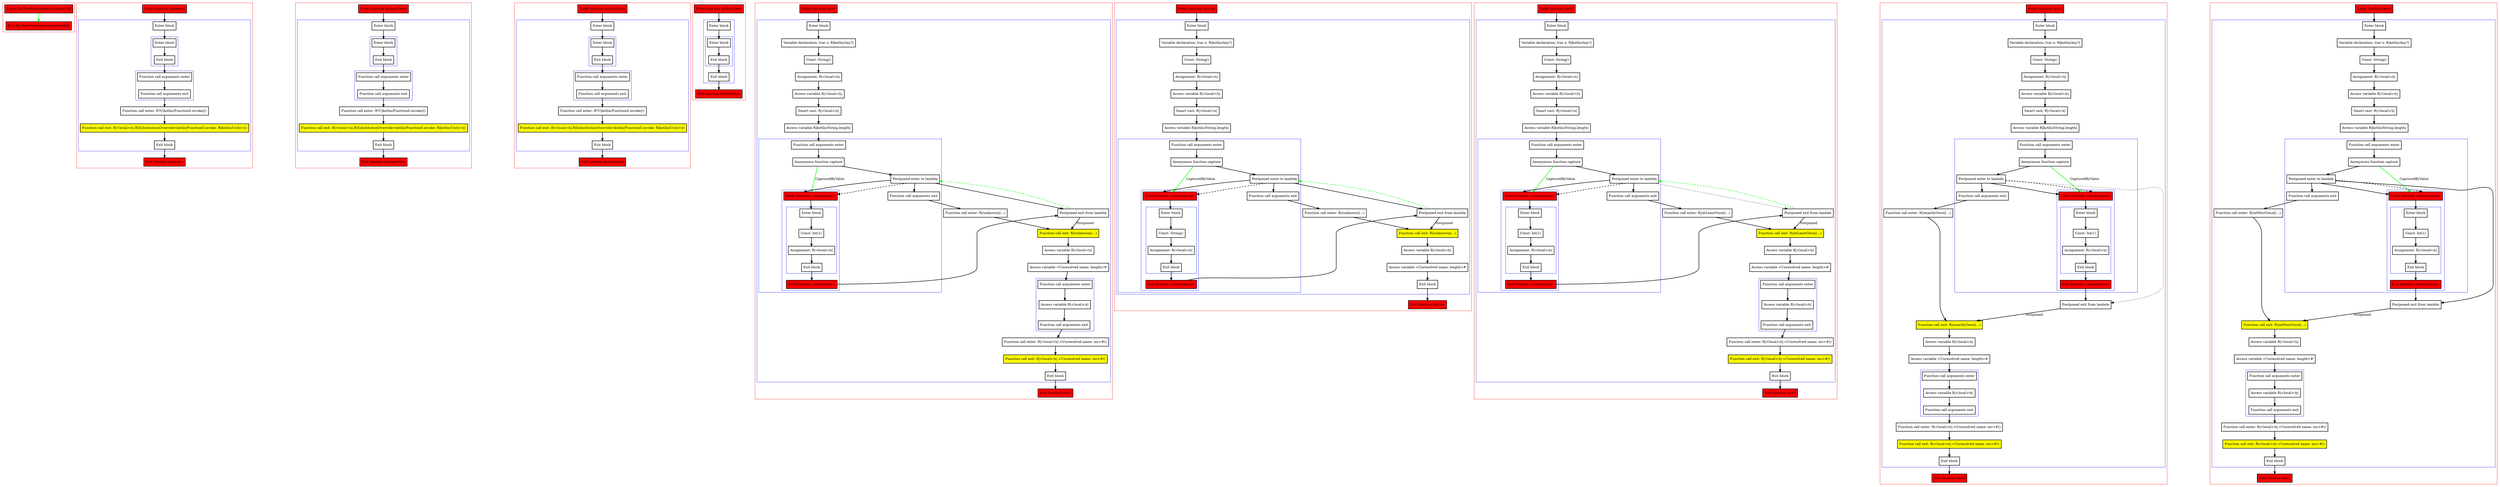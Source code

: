 digraph flowFromInplaceLambda3_kt {
    graph [nodesep=3]
    node [shape=box penwidth=2]
    edge [penwidth=2]

    subgraph cluster_0 {
        color=red
        0 [label="Enter file flowFromInplaceLambda3.kt" style="filled" fillcolor=red];
        1 [label="Exit file flowFromInplaceLambda3.kt" style="filled" fillcolor=red];
    }
    0 -> {1} [color=green];

    subgraph cluster_1 {
        color=red
        2 [label="Enter function unknown" style="filled" fillcolor=red];
        subgraph cluster_2 {
            color=blue
            3 [label="Enter block"];
            subgraph cluster_3 {
                color=blue
                4 [label="Enter block"];
                5 [label="Exit block"];
            }
            subgraph cluster_4 {
                color=blue
                6 [label="Function call arguments enter"];
                7 [label="Function call arguments exit"];
            }
            8 [label="Function call enter: R?C|kotlin/Function0.invoke|()"];
            9 [label="Function call exit: R|<local>/x|.R|SubstitutionOverride<kotlin/Function0.invoke: R|kotlin/Unit|>|()" style="filled" fillcolor=yellow];
            10 [label="Exit block"];
        }
        11 [label="Exit function unknown" style="filled" fillcolor=red];
    }
    2 -> {3};
    3 -> {4};
    4 -> {5};
    5 -> {6};
    6 -> {7};
    7 -> {8};
    8 -> {9};
    9 -> {10};
    10 -> {11};

    subgraph cluster_5 {
        color=red
        12 [label="Enter function atLeastOnce" style="filled" fillcolor=red];
        subgraph cluster_6 {
            color=blue
            13 [label="Enter block"];
            subgraph cluster_7 {
                color=blue
                14 [label="Enter block"];
                15 [label="Exit block"];
            }
            subgraph cluster_8 {
                color=blue
                16 [label="Function call arguments enter"];
                17 [label="Function call arguments exit"];
            }
            18 [label="Function call enter: R?C|kotlin/Function0.invoke|()"];
            19 [label="Function call exit: R|<local>/x|.R|SubstitutionOverride<kotlin/Function0.invoke: R|kotlin/Unit|>|()" style="filled" fillcolor=yellow];
            20 [label="Exit block"];
        }
        21 [label="Exit function atLeastOnce" style="filled" fillcolor=red];
    }
    12 -> {13};
    13 -> {14};
    14 -> {15};
    15 -> {16};
    16 -> {17};
    17 -> {18};
    18 -> {19};
    19 -> {20};
    20 -> {21};

    subgraph cluster_9 {
        color=red
        22 [label="Enter function exactlyOnce" style="filled" fillcolor=red];
        subgraph cluster_10 {
            color=blue
            23 [label="Enter block"];
            subgraph cluster_11 {
                color=blue
                24 [label="Enter block"];
                25 [label="Exit block"];
            }
            subgraph cluster_12 {
                color=blue
                26 [label="Function call arguments enter"];
                27 [label="Function call arguments exit"];
            }
            28 [label="Function call enter: R?C|kotlin/Function0.invoke|()"];
            29 [label="Function call exit: R|<local>/x|.R|SubstitutionOverride<kotlin/Function0.invoke: R|kotlin/Unit|>|()" style="filled" fillcolor=yellow];
            30 [label="Exit block"];
        }
        31 [label="Exit function exactlyOnce" style="filled" fillcolor=red];
    }
    22 -> {23};
    23 -> {24};
    24 -> {25};
    25 -> {26};
    26 -> {27};
    27 -> {28};
    28 -> {29};
    29 -> {30};
    30 -> {31};

    subgraph cluster_13 {
        color=red
        32 [label="Enter function atMostOnce" style="filled" fillcolor=red];
        subgraph cluster_14 {
            color=blue
            33 [label="Enter block"];
            subgraph cluster_15 {
                color=blue
                34 [label="Enter block"];
                35 [label="Exit block"];
            }
            36 [label="Exit block"];
        }
        37 [label="Exit function atMostOnce" style="filled" fillcolor=red];
    }
    32 -> {33};
    33 -> {34};
    34 -> {35};
    35 -> {36};
    36 -> {37};

    subgraph cluster_16 {
        color=red
        38 [label="Enter function test1" style="filled" fillcolor=red];
        subgraph cluster_17 {
            color=blue
            39 [label="Enter block"];
            40 [label="Variable declaration: lvar x: R|kotlin/Any?|"];
            41 [label="Const: String()"];
            42 [label="Assignment: R|<local>/x|"];
            43 [label="Access variable R|<local>/x|"];
            44 [label="Smart cast: R|<local>/x|"];
            45 [label="Access variable R|kotlin/String.length|"];
            subgraph cluster_18 {
                color=blue
                46 [label="Function call arguments enter"];
                47 [label="Anonymous function capture"];
                48 [label="Postponed enter to lambda"];
                subgraph cluster_19 {
                    color=blue
                    49 [label="Enter function <anonymous>" style="filled" fillcolor=red];
                    subgraph cluster_20 {
                        color=blue
                        50 [label="Enter block"];
                        51 [label="Const: Int(1)"];
                        52 [label="Assignment: R|<local>/x|"];
                        53 [label="Exit block"];
                    }
                    54 [label="Exit function <anonymous>" style="filled" fillcolor=red];
                }
                55 [label="Function call arguments exit"];
            }
            56 [label="Function call enter: R|/unknown|(...)"];
            57 [label="Postponed exit from lambda"];
            58 [label="Function call exit: R|/unknown|(...)" style="filled" fillcolor=yellow];
            59 [label="Access variable R|<local>/x|"];
            60 [label="Access variable <Unresolved name: length>#"];
            subgraph cluster_21 {
                color=blue
                61 [label="Function call arguments enter"];
                62 [label="Access variable R|<local>/x|"];
                63 [label="Function call arguments exit"];
            }
            64 [label="Function call enter: R|<local>/x|.<Unresolved name: inc>#()"];
            65 [label="Function call exit: R|<local>/x|.<Unresolved name: inc>#()" style="filled" fillcolor=yellow];
            66 [label="Exit block"];
        }
        67 [label="Exit function test1" style="filled" fillcolor=red];
    }
    38 -> {39};
    39 -> {40};
    40 -> {41};
    41 -> {42};
    42 -> {43};
    43 -> {44};
    44 -> {45};
    45 -> {46};
    46 -> {47};
    47 -> {48};
    47 -> {49} [color=green label="CapturedByValue"];
    48 -> {49 55 57};
    48 -> {49} [style=dashed];
    49 -> {50};
    50 -> {51};
    51 -> {52};
    52 -> {53};
    53 -> {54};
    54 -> {57};
    55 -> {56};
    56 -> {58};
    57 -> {48} [color=green style=dashed];
    57 -> {58} [label="Postponed"];
    58 -> {59};
    59 -> {60};
    60 -> {61};
    61 -> {62};
    62 -> {63};
    63 -> {64};
    64 -> {65};
    65 -> {66};
    66 -> {67};

    subgraph cluster_22 {
        color=red
        68 [label="Enter function test1m" style="filled" fillcolor=red];
        subgraph cluster_23 {
            color=blue
            69 [label="Enter block"];
            70 [label="Variable declaration: lvar x: R|kotlin/Any?|"];
            71 [label="Const: String()"];
            72 [label="Assignment: R|<local>/x|"];
            73 [label="Access variable R|<local>/x|"];
            74 [label="Smart cast: R|<local>/x|"];
            75 [label="Access variable R|kotlin/String.length|"];
            subgraph cluster_24 {
                color=blue
                76 [label="Function call arguments enter"];
                77 [label="Anonymous function capture"];
                78 [label="Postponed enter to lambda"];
                subgraph cluster_25 {
                    color=blue
                    79 [label="Enter function <anonymous>" style="filled" fillcolor=red];
                    subgraph cluster_26 {
                        color=blue
                        80 [label="Enter block"];
                        81 [label="Const: String()"];
                        82 [label="Assignment: R|<local>/x|"];
                        83 [label="Exit block"];
                    }
                    84 [label="Exit function <anonymous>" style="filled" fillcolor=red];
                }
                85 [label="Function call arguments exit"];
            }
            86 [label="Function call enter: R|/unknown|(...)"];
            87 [label="Postponed exit from lambda"];
            88 [label="Function call exit: R|/unknown|(...)" style="filled" fillcolor=yellow];
            89 [label="Access variable R|<local>/x|"];
            90 [label="Access variable <Unresolved name: length>#"];
            91 [label="Exit block"];
        }
        92 [label="Exit function test1m" style="filled" fillcolor=red];
    }
    68 -> {69};
    69 -> {70};
    70 -> {71};
    71 -> {72};
    72 -> {73};
    73 -> {74};
    74 -> {75};
    75 -> {76};
    76 -> {77};
    77 -> {78};
    77 -> {79} [color=green label="CapturedByValue"];
    78 -> {79 85 87};
    78 -> {79} [style=dashed];
    79 -> {80};
    80 -> {81};
    81 -> {82};
    82 -> {83};
    83 -> {84};
    84 -> {87};
    85 -> {86};
    86 -> {88};
    87 -> {78} [color=green style=dashed];
    87 -> {88} [label="Postponed"];
    88 -> {89};
    89 -> {90};
    90 -> {91};
    91 -> {92};

    subgraph cluster_27 {
        color=red
        93 [label="Enter function test2" style="filled" fillcolor=red];
        subgraph cluster_28 {
            color=blue
            94 [label="Enter block"];
            95 [label="Variable declaration: lvar x: R|kotlin/Any?|"];
            96 [label="Const: String()"];
            97 [label="Assignment: R|<local>/x|"];
            98 [label="Access variable R|<local>/x|"];
            99 [label="Smart cast: R|<local>/x|"];
            100 [label="Access variable R|kotlin/String.length|"];
            subgraph cluster_29 {
                color=blue
                101 [label="Function call arguments enter"];
                102 [label="Anonymous function capture"];
                103 [label="Postponed enter to lambda"];
                subgraph cluster_30 {
                    color=blue
                    104 [label="Enter function <anonymous>" style="filled" fillcolor=red];
                    subgraph cluster_31 {
                        color=blue
                        105 [label="Enter block"];
                        106 [label="Const: Int(1)"];
                        107 [label="Assignment: R|<local>/x|"];
                        108 [label="Exit block"];
                    }
                    109 [label="Exit function <anonymous>" style="filled" fillcolor=red];
                }
                110 [label="Function call arguments exit"];
            }
            111 [label="Function call enter: R|/atLeastOnce|(...)"];
            112 [label="Postponed exit from lambda"];
            113 [label="Function call exit: R|/atLeastOnce|(...)" style="filled" fillcolor=yellow];
            114 [label="Access variable R|<local>/x|"];
            115 [label="Access variable <Unresolved name: length>#"];
            subgraph cluster_32 {
                color=blue
                116 [label="Function call arguments enter"];
                117 [label="Access variable R|<local>/x|"];
                118 [label="Function call arguments exit"];
            }
            119 [label="Function call enter: R|<local>/x|.<Unresolved name: inc>#()"];
            120 [label="Function call exit: R|<local>/x|.<Unresolved name: inc>#()" style="filled" fillcolor=yellow];
            121 [label="Exit block"];
        }
        122 [label="Exit function test2" style="filled" fillcolor=red];
    }
    93 -> {94};
    94 -> {95};
    95 -> {96};
    96 -> {97};
    97 -> {98};
    98 -> {99};
    99 -> {100};
    100 -> {101};
    101 -> {102};
    102 -> {103};
    102 -> {104} [color=green label="CapturedByValue"];
    103 -> {104 110};
    103 -> {112} [style=dotted];
    103 -> {104} [style=dashed];
    104 -> {105};
    105 -> {106};
    106 -> {107};
    107 -> {108};
    108 -> {109};
    109 -> {112};
    110 -> {111};
    111 -> {113};
    112 -> {103} [color=green style=dashed];
    112 -> {113} [label="Postponed"];
    113 -> {114};
    114 -> {115};
    115 -> {116};
    116 -> {117};
    117 -> {118};
    118 -> {119};
    119 -> {120};
    120 -> {121};
    121 -> {122};

    subgraph cluster_33 {
        color=red
        123 [label="Enter function test3" style="filled" fillcolor=red];
        subgraph cluster_34 {
            color=blue
            124 [label="Enter block"];
            125 [label="Variable declaration: lvar x: R|kotlin/Any?|"];
            126 [label="Const: String()"];
            127 [label="Assignment: R|<local>/x|"];
            128 [label="Access variable R|<local>/x|"];
            129 [label="Smart cast: R|<local>/x|"];
            130 [label="Access variable R|kotlin/String.length|"];
            subgraph cluster_35 {
                color=blue
                131 [label="Function call arguments enter"];
                132 [label="Anonymous function capture"];
                133 [label="Postponed enter to lambda"];
                subgraph cluster_36 {
                    color=blue
                    134 [label="Enter function <anonymous>" style="filled" fillcolor=red];
                    subgraph cluster_37 {
                        color=blue
                        135 [label="Enter block"];
                        136 [label="Const: Int(1)"];
                        137 [label="Assignment: R|<local>/x|"];
                        138 [label="Exit block"];
                    }
                    139 [label="Exit function <anonymous>" style="filled" fillcolor=red];
                }
                140 [label="Function call arguments exit"];
            }
            141 [label="Function call enter: R|/exactlyOnce|(...)"];
            142 [label="Postponed exit from lambda"];
            143 [label="Function call exit: R|/exactlyOnce|(...)" style="filled" fillcolor=yellow];
            144 [label="Access variable R|<local>/x|"];
            145 [label="Access variable <Unresolved name: length>#"];
            subgraph cluster_38 {
                color=blue
                146 [label="Function call arguments enter"];
                147 [label="Access variable R|<local>/x|"];
                148 [label="Function call arguments exit"];
            }
            149 [label="Function call enter: R|<local>/x|.<Unresolved name: inc>#()"];
            150 [label="Function call exit: R|<local>/x|.<Unresolved name: inc>#()" style="filled" fillcolor=yellow];
            151 [label="Exit block"];
        }
        152 [label="Exit function test3" style="filled" fillcolor=red];
    }
    123 -> {124};
    124 -> {125};
    125 -> {126};
    126 -> {127};
    127 -> {128};
    128 -> {129};
    129 -> {130};
    130 -> {131};
    131 -> {132};
    132 -> {133};
    132 -> {134} [color=green label="CapturedByValue"];
    133 -> {134 140};
    133 -> {142} [style=dotted];
    133 -> {134} [style=dashed];
    134 -> {135};
    135 -> {136};
    136 -> {137};
    137 -> {138};
    138 -> {139};
    139 -> {142};
    140 -> {141};
    141 -> {143};
    142 -> {143} [label="Postponed"];
    143 -> {144};
    144 -> {145};
    145 -> {146};
    146 -> {147};
    147 -> {148};
    148 -> {149};
    149 -> {150};
    150 -> {151};
    151 -> {152};

    subgraph cluster_39 {
        color=red
        153 [label="Enter function test4" style="filled" fillcolor=red];
        subgraph cluster_40 {
            color=blue
            154 [label="Enter block"];
            155 [label="Variable declaration: lvar x: R|kotlin/Any?|"];
            156 [label="Const: String()"];
            157 [label="Assignment: R|<local>/x|"];
            158 [label="Access variable R|<local>/x|"];
            159 [label="Smart cast: R|<local>/x|"];
            160 [label="Access variable R|kotlin/String.length|"];
            subgraph cluster_41 {
                color=blue
                161 [label="Function call arguments enter"];
                162 [label="Anonymous function capture"];
                163 [label="Postponed enter to lambda"];
                subgraph cluster_42 {
                    color=blue
                    164 [label="Enter function <anonymous>" style="filled" fillcolor=red];
                    subgraph cluster_43 {
                        color=blue
                        165 [label="Enter block"];
                        166 [label="Const: Int(1)"];
                        167 [label="Assignment: R|<local>/x|"];
                        168 [label="Exit block"];
                    }
                    169 [label="Exit function <anonymous>" style="filled" fillcolor=red];
                }
                170 [label="Function call arguments exit"];
            }
            171 [label="Function call enter: R|/atMostOnce|(...)"];
            172 [label="Postponed exit from lambda"];
            173 [label="Function call exit: R|/atMostOnce|(...)" style="filled" fillcolor=yellow];
            174 [label="Access variable R|<local>/x|"];
            175 [label="Access variable <Unresolved name: length>#"];
            subgraph cluster_44 {
                color=blue
                176 [label="Function call arguments enter"];
                177 [label="Access variable R|<local>/x|"];
                178 [label="Function call arguments exit"];
            }
            179 [label="Function call enter: R|<local>/x|.<Unresolved name: inc>#()"];
            180 [label="Function call exit: R|<local>/x|.<Unresolved name: inc>#()" style="filled" fillcolor=yellow];
            181 [label="Exit block"];
        }
        182 [label="Exit function test4" style="filled" fillcolor=red];
    }
    153 -> {154};
    154 -> {155};
    155 -> {156};
    156 -> {157};
    157 -> {158};
    158 -> {159};
    159 -> {160};
    160 -> {161};
    161 -> {162};
    162 -> {163};
    162 -> {164} [color=green label="CapturedByValue"];
    163 -> {164 170 172};
    163 -> {164} [style=dashed];
    164 -> {165};
    165 -> {166};
    166 -> {167};
    167 -> {168};
    168 -> {169};
    169 -> {172};
    170 -> {171};
    171 -> {173};
    172 -> {173} [label="Postponed"];
    173 -> {174};
    174 -> {175};
    175 -> {176};
    176 -> {177};
    177 -> {178};
    178 -> {179};
    179 -> {180};
    180 -> {181};
    181 -> {182};

}
